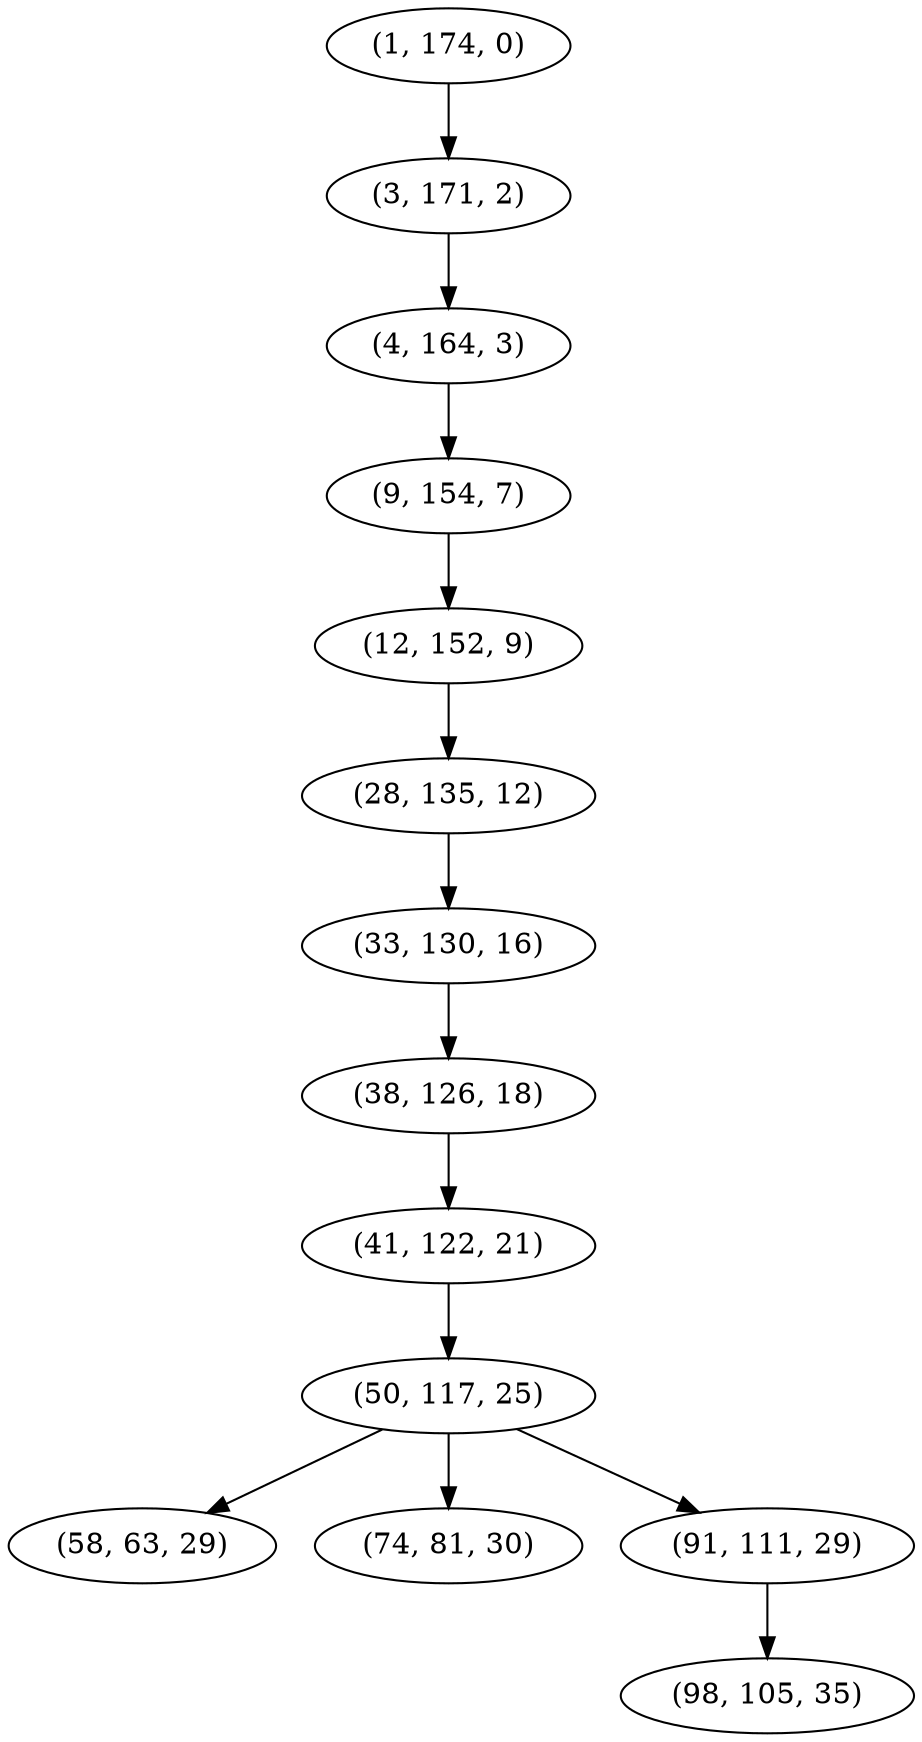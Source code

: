 digraph tree {
    "(1, 174, 0)";
    "(3, 171, 2)";
    "(4, 164, 3)";
    "(9, 154, 7)";
    "(12, 152, 9)";
    "(28, 135, 12)";
    "(33, 130, 16)";
    "(38, 126, 18)";
    "(41, 122, 21)";
    "(50, 117, 25)";
    "(58, 63, 29)";
    "(74, 81, 30)";
    "(91, 111, 29)";
    "(98, 105, 35)";
    "(1, 174, 0)" -> "(3, 171, 2)";
    "(3, 171, 2)" -> "(4, 164, 3)";
    "(4, 164, 3)" -> "(9, 154, 7)";
    "(9, 154, 7)" -> "(12, 152, 9)";
    "(12, 152, 9)" -> "(28, 135, 12)";
    "(28, 135, 12)" -> "(33, 130, 16)";
    "(33, 130, 16)" -> "(38, 126, 18)";
    "(38, 126, 18)" -> "(41, 122, 21)";
    "(41, 122, 21)" -> "(50, 117, 25)";
    "(50, 117, 25)" -> "(58, 63, 29)";
    "(50, 117, 25)" -> "(74, 81, 30)";
    "(50, 117, 25)" -> "(91, 111, 29)";
    "(91, 111, 29)" -> "(98, 105, 35)";
}
